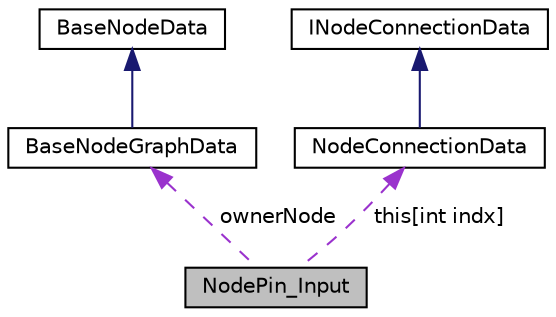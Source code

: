 digraph "NodePin_Input"
{
 // LATEX_PDF_SIZE
  edge [fontname="Helvetica",fontsize="10",labelfontname="Helvetica",labelfontsize="10"];
  node [fontname="Helvetica",fontsize="10",shape=record];
  Node1 [label="NodePin_Input",height=0.2,width=0.4,color="black", fillcolor="grey75", style="filled", fontcolor="black",tooltip=" "];
  Node2 -> Node1 [dir="back",color="darkorchid3",fontsize="10",style="dashed",label=" ownerNode" ,fontname="Helvetica"];
  Node2 [label="BaseNodeGraphData",height=0.2,width=0.4,color="black", fillcolor="white", style="filled",URL="$class_base_node_graph_data.html",tooltip=" "];
  Node3 -> Node2 [dir="back",color="midnightblue",fontsize="10",style="solid",fontname="Helvetica"];
  Node3 [label="BaseNodeData",height=0.2,width=0.4,color="black", fillcolor="white", style="filled",URL="$class_base_node_data.html",tooltip=" "];
  Node4 -> Node1 [dir="back",color="darkorchid3",fontsize="10",style="dashed",label=" this[int indx]" ,fontname="Helvetica"];
  Node4 [label="NodeConnectionData",height=0.2,width=0.4,color="black", fillcolor="white", style="filled",URL="$struct_node_connection_data.html",tooltip=" "];
  Node5 -> Node4 [dir="back",color="midnightblue",fontsize="10",style="solid",fontname="Helvetica"];
  Node5 [label="INodeConnectionData",height=0.2,width=0.4,color="black", fillcolor="white", style="filled",URL="$interface_i_node_connection_data.html",tooltip=" "];
}
